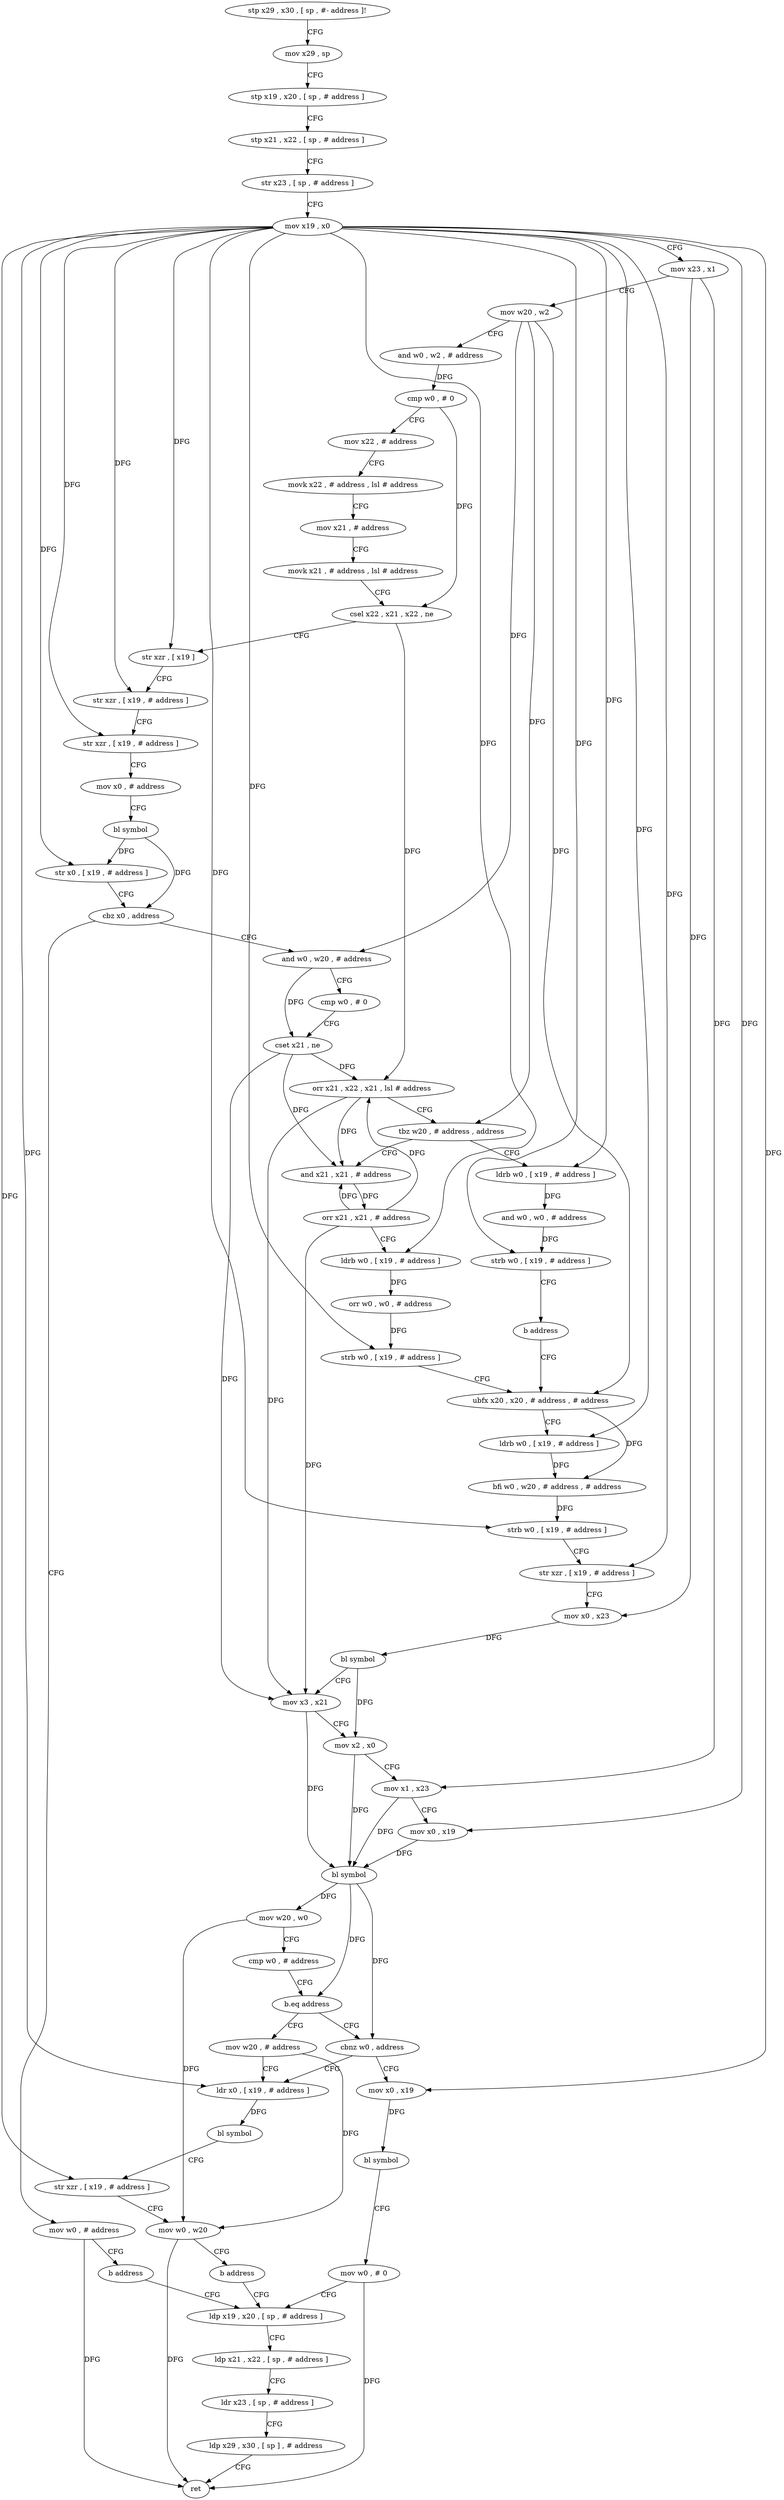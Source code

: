 digraph "func" {
"4369040" [label = "stp x29 , x30 , [ sp , #- address ]!" ]
"4369044" [label = "mov x29 , sp" ]
"4369048" [label = "stp x19 , x20 , [ sp , # address ]" ]
"4369052" [label = "stp x21 , x22 , [ sp , # address ]" ]
"4369056" [label = "str x23 , [ sp , # address ]" ]
"4369060" [label = "mov x19 , x0" ]
"4369064" [label = "mov x23 , x1" ]
"4369068" [label = "mov w20 , w2" ]
"4369072" [label = "and w0 , w2 , # address" ]
"4369076" [label = "cmp w0 , # 0" ]
"4369080" [label = "mov x22 , # address" ]
"4369084" [label = "movk x22 , # address , lsl # address" ]
"4369088" [label = "mov x21 , # address" ]
"4369092" [label = "movk x21 , # address , lsl # address" ]
"4369096" [label = "csel x22 , x21 , x22 , ne" ]
"4369100" [label = "str xzr , [ x19 ]" ]
"4369104" [label = "str xzr , [ x19 , # address ]" ]
"4369108" [label = "str xzr , [ x19 , # address ]" ]
"4369112" [label = "mov x0 , # address" ]
"4369116" [label = "bl symbol" ]
"4369120" [label = "str x0 , [ x19 , # address ]" ]
"4369124" [label = "cbz x0 , address" ]
"4369304" [label = "mov w0 , # address" ]
"4369128" [label = "and w0 , w20 , # address" ]
"4369308" [label = "b address" ]
"4369244" [label = "ldp x19 , x20 , [ sp , # address ]" ]
"4369132" [label = "cmp w0 , # 0" ]
"4369136" [label = "cset x21 , ne" ]
"4369140" [label = "orr x21 , x22 , x21 , lsl # address" ]
"4369144" [label = "tbz w20 , # address , address" ]
"4369264" [label = "ldrb w0 , [ x19 , # address ]" ]
"4369148" [label = "and x21 , x21 , # address" ]
"4369248" [label = "ldp x21 , x22 , [ sp , # address ]" ]
"4369252" [label = "ldr x23 , [ sp , # address ]" ]
"4369256" [label = "ldp x29 , x30 , [ sp ] , # address" ]
"4369260" [label = "ret" ]
"4369268" [label = "and w0 , w0 , # address" ]
"4369272" [label = "strb w0 , [ x19 , # address ]" ]
"4369276" [label = "b address" ]
"4369168" [label = "ubfx x20 , x20 , # address , # address" ]
"4369152" [label = "orr x21 , x21 , # address" ]
"4369156" [label = "ldrb w0 , [ x19 , # address ]" ]
"4369160" [label = "orr w0 , w0 , # address" ]
"4369164" [label = "strb w0 , [ x19 , # address ]" ]
"4369172" [label = "ldrb w0 , [ x19 , # address ]" ]
"4369176" [label = "bfi w0 , w20 , # address , # address" ]
"4369180" [label = "strb w0 , [ x19 , # address ]" ]
"4369184" [label = "str xzr , [ x19 , # address ]" ]
"4369188" [label = "mov x0 , x23" ]
"4369192" [label = "bl symbol" ]
"4369196" [label = "mov x3 , x21" ]
"4369200" [label = "mov x2 , x0" ]
"4369204" [label = "mov x1 , x23" ]
"4369208" [label = "mov x0 , x19" ]
"4369212" [label = "bl symbol" ]
"4369216" [label = "mov w20 , w0" ]
"4369220" [label = "cmp w0 , # address" ]
"4369224" [label = "b.eq address" ]
"4369280" [label = "mov w20 , # address" ]
"4369228" [label = "cbnz w0 , address" ]
"4369284" [label = "ldr x0 , [ x19 , # address ]" ]
"4369232" [label = "mov x0 , x19" ]
"4369288" [label = "bl symbol" ]
"4369292" [label = "str xzr , [ x19 , # address ]" ]
"4369296" [label = "mov w0 , w20" ]
"4369300" [label = "b address" ]
"4369236" [label = "bl symbol" ]
"4369240" [label = "mov w0 , # 0" ]
"4369040" -> "4369044" [ label = "CFG" ]
"4369044" -> "4369048" [ label = "CFG" ]
"4369048" -> "4369052" [ label = "CFG" ]
"4369052" -> "4369056" [ label = "CFG" ]
"4369056" -> "4369060" [ label = "CFG" ]
"4369060" -> "4369064" [ label = "CFG" ]
"4369060" -> "4369100" [ label = "DFG" ]
"4369060" -> "4369104" [ label = "DFG" ]
"4369060" -> "4369108" [ label = "DFG" ]
"4369060" -> "4369120" [ label = "DFG" ]
"4369060" -> "4369264" [ label = "DFG" ]
"4369060" -> "4369272" [ label = "DFG" ]
"4369060" -> "4369156" [ label = "DFG" ]
"4369060" -> "4369164" [ label = "DFG" ]
"4369060" -> "4369172" [ label = "DFG" ]
"4369060" -> "4369180" [ label = "DFG" ]
"4369060" -> "4369184" [ label = "DFG" ]
"4369060" -> "4369208" [ label = "DFG" ]
"4369060" -> "4369284" [ label = "DFG" ]
"4369060" -> "4369292" [ label = "DFG" ]
"4369060" -> "4369232" [ label = "DFG" ]
"4369064" -> "4369068" [ label = "CFG" ]
"4369064" -> "4369188" [ label = "DFG" ]
"4369064" -> "4369204" [ label = "DFG" ]
"4369068" -> "4369072" [ label = "CFG" ]
"4369068" -> "4369128" [ label = "DFG" ]
"4369068" -> "4369144" [ label = "DFG" ]
"4369068" -> "4369168" [ label = "DFG" ]
"4369072" -> "4369076" [ label = "DFG" ]
"4369076" -> "4369080" [ label = "CFG" ]
"4369076" -> "4369096" [ label = "DFG" ]
"4369080" -> "4369084" [ label = "CFG" ]
"4369084" -> "4369088" [ label = "CFG" ]
"4369088" -> "4369092" [ label = "CFG" ]
"4369092" -> "4369096" [ label = "CFG" ]
"4369096" -> "4369100" [ label = "CFG" ]
"4369096" -> "4369140" [ label = "DFG" ]
"4369100" -> "4369104" [ label = "CFG" ]
"4369104" -> "4369108" [ label = "CFG" ]
"4369108" -> "4369112" [ label = "CFG" ]
"4369112" -> "4369116" [ label = "CFG" ]
"4369116" -> "4369120" [ label = "DFG" ]
"4369116" -> "4369124" [ label = "DFG" ]
"4369120" -> "4369124" [ label = "CFG" ]
"4369124" -> "4369304" [ label = "CFG" ]
"4369124" -> "4369128" [ label = "CFG" ]
"4369304" -> "4369308" [ label = "CFG" ]
"4369304" -> "4369260" [ label = "DFG" ]
"4369128" -> "4369132" [ label = "CFG" ]
"4369128" -> "4369136" [ label = "DFG" ]
"4369308" -> "4369244" [ label = "CFG" ]
"4369244" -> "4369248" [ label = "CFG" ]
"4369132" -> "4369136" [ label = "CFG" ]
"4369136" -> "4369140" [ label = "DFG" ]
"4369136" -> "4369148" [ label = "DFG" ]
"4369136" -> "4369196" [ label = "DFG" ]
"4369140" -> "4369144" [ label = "CFG" ]
"4369140" -> "4369148" [ label = "DFG" ]
"4369140" -> "4369196" [ label = "DFG" ]
"4369144" -> "4369264" [ label = "CFG" ]
"4369144" -> "4369148" [ label = "CFG" ]
"4369264" -> "4369268" [ label = "DFG" ]
"4369148" -> "4369152" [ label = "DFG" ]
"4369248" -> "4369252" [ label = "CFG" ]
"4369252" -> "4369256" [ label = "CFG" ]
"4369256" -> "4369260" [ label = "CFG" ]
"4369268" -> "4369272" [ label = "DFG" ]
"4369272" -> "4369276" [ label = "CFG" ]
"4369276" -> "4369168" [ label = "CFG" ]
"4369168" -> "4369172" [ label = "CFG" ]
"4369168" -> "4369176" [ label = "DFG" ]
"4369152" -> "4369156" [ label = "CFG" ]
"4369152" -> "4369140" [ label = "DFG" ]
"4369152" -> "4369148" [ label = "DFG" ]
"4369152" -> "4369196" [ label = "DFG" ]
"4369156" -> "4369160" [ label = "DFG" ]
"4369160" -> "4369164" [ label = "DFG" ]
"4369164" -> "4369168" [ label = "CFG" ]
"4369172" -> "4369176" [ label = "DFG" ]
"4369176" -> "4369180" [ label = "DFG" ]
"4369180" -> "4369184" [ label = "CFG" ]
"4369184" -> "4369188" [ label = "CFG" ]
"4369188" -> "4369192" [ label = "DFG" ]
"4369192" -> "4369196" [ label = "CFG" ]
"4369192" -> "4369200" [ label = "DFG" ]
"4369196" -> "4369200" [ label = "CFG" ]
"4369196" -> "4369212" [ label = "DFG" ]
"4369200" -> "4369204" [ label = "CFG" ]
"4369200" -> "4369212" [ label = "DFG" ]
"4369204" -> "4369208" [ label = "CFG" ]
"4369204" -> "4369212" [ label = "DFG" ]
"4369208" -> "4369212" [ label = "DFG" ]
"4369212" -> "4369216" [ label = "DFG" ]
"4369212" -> "4369224" [ label = "DFG" ]
"4369212" -> "4369228" [ label = "DFG" ]
"4369216" -> "4369220" [ label = "CFG" ]
"4369216" -> "4369296" [ label = "DFG" ]
"4369220" -> "4369224" [ label = "CFG" ]
"4369224" -> "4369280" [ label = "CFG" ]
"4369224" -> "4369228" [ label = "CFG" ]
"4369280" -> "4369284" [ label = "CFG" ]
"4369280" -> "4369296" [ label = "DFG" ]
"4369228" -> "4369284" [ label = "CFG" ]
"4369228" -> "4369232" [ label = "CFG" ]
"4369284" -> "4369288" [ label = "DFG" ]
"4369232" -> "4369236" [ label = "DFG" ]
"4369288" -> "4369292" [ label = "CFG" ]
"4369292" -> "4369296" [ label = "CFG" ]
"4369296" -> "4369300" [ label = "CFG" ]
"4369296" -> "4369260" [ label = "DFG" ]
"4369300" -> "4369244" [ label = "CFG" ]
"4369236" -> "4369240" [ label = "CFG" ]
"4369240" -> "4369244" [ label = "CFG" ]
"4369240" -> "4369260" [ label = "DFG" ]
}
